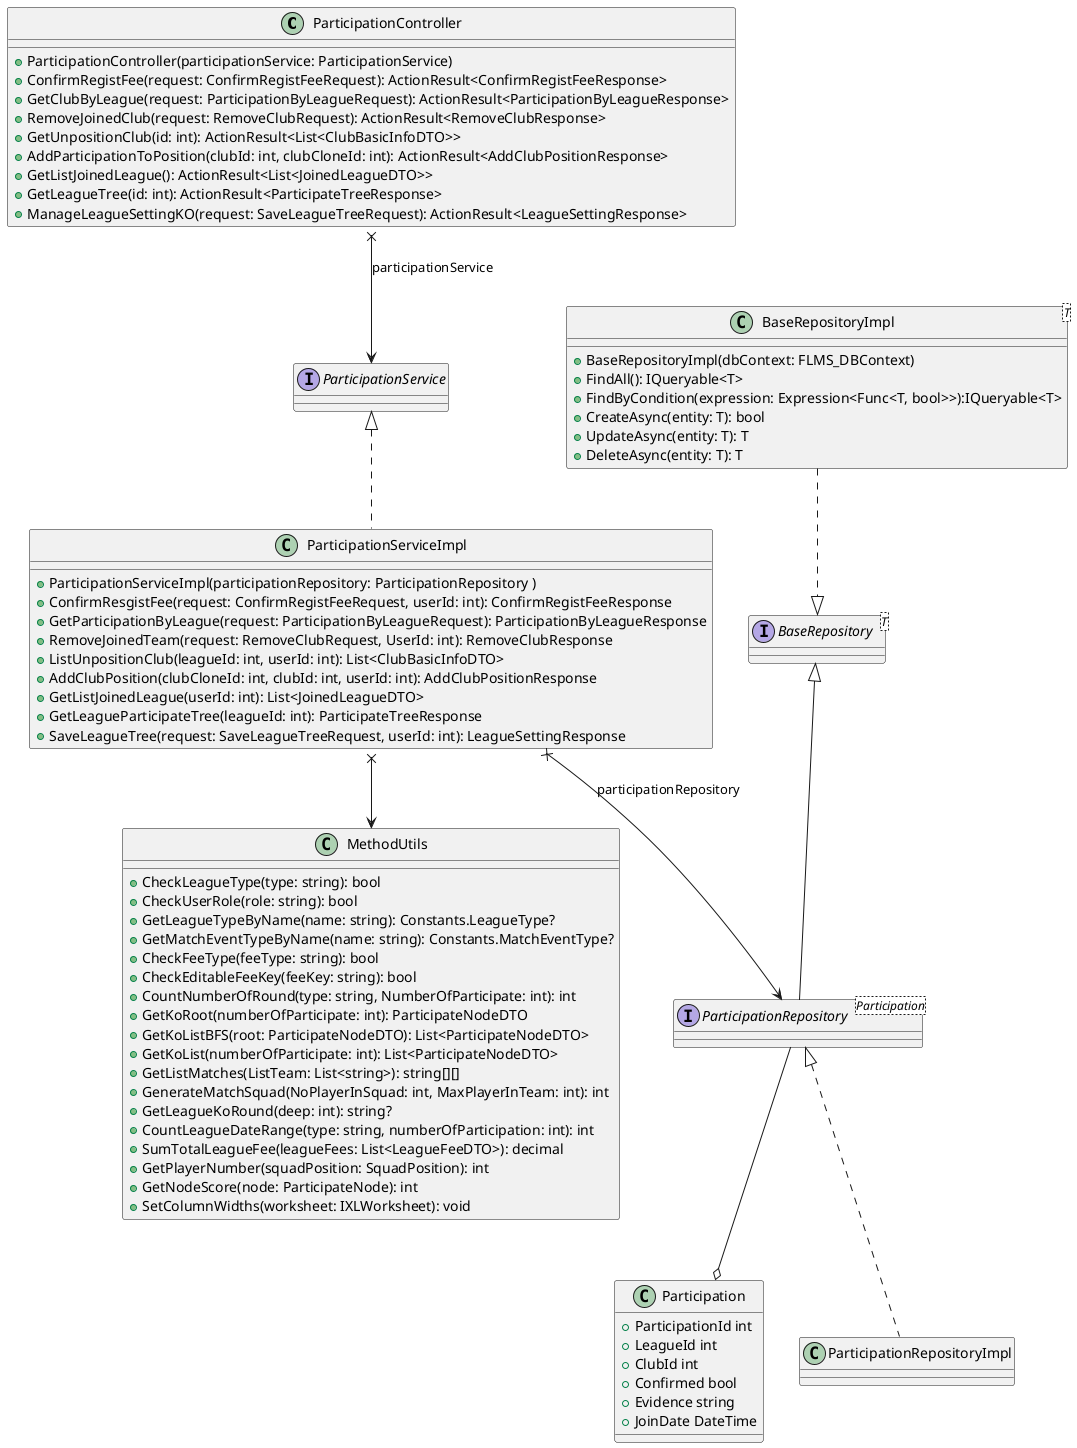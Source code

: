 @startuml classDiagram

class ParticipationController{
    +ParticipationController(participationService: ParticipationService)
    +ConfirmRegistFee(request: ConfirmRegistFeeRequest): ActionResult<ConfirmRegistFeeResponse>
    +GetClubByLeague(request: ParticipationByLeagueRequest): ActionResult<ParticipationByLeagueResponse>
    +RemoveJoinedClub(request: RemoveClubRequest): ActionResult<RemoveClubResponse>
    +GetUnpositionClub(id: int): ActionResult<List<ClubBasicInfoDTO>>
    +AddParticipationToPosition(clubId: int, clubCloneId: int): ActionResult<AddClubPositionResponse>
    +GetListJoinedLeague(): ActionResult<List<JoinedLeagueDTO>>
    +GetLeagueTree(id: int): ActionResult<ParticipateTreeResponse>
    +ManageLeagueSettingKO(request: SaveLeagueTreeRequest): ActionResult<LeagueSettingResponse>
}
ParticipationController x--> ParticipationService: participationService

interface ParticipationService

class ParticipationServiceImpl implements ParticipationService{
    +ParticipationServiceImpl(participationRepository: ParticipationRepository )
    +ConfirmResgistFee(request: ConfirmRegistFeeRequest, userId: int): ConfirmRegistFeeResponse
    +GetParticipationByLeague(request: ParticipationByLeagueRequest): ParticipationByLeagueResponse
    +RemoveJoinedTeam(request: RemoveClubRequest, UserId: int): RemoveClubResponse
    +ListUnpositionClub(leagueId: int, userId: int): List<ClubBasicInfoDTO>
    +AddClubPosition(clubCloneId: int, clubId: int, userId: int): AddClubPositionResponse
    +GetListJoinedLeague(userId: int): List<JoinedLeagueDTO>
    +GetLeagueParticipateTree(leagueId: int): ParticipateTreeResponse
    +SaveLeagueTree(request: SaveLeagueTreeRequest, userId: int): LeagueSettingResponse
}

ParticipationServiceImpl x--> ParticipationRepository: participationRepository
ParticipationServiceImpl x--> MethodUtils

interface BaseRepository<T>

class BaseRepositoryImpl<T> {
  +BaseRepositoryImpl(dbContext: FLMS_DBContext)
  +FindAll(): IQueryable<T>
  +FindByCondition(expression: Expression<Func<T, bool>>):IQueryable<T>
  +CreateAsync(entity: T): bool
  +UpdateAsync(entity: T): T
  +DeleteAsync(entity: T): T
}
BaseRepositoryImpl ..|> BaseRepository 

interface ParticipationRepository<Participation> implements BaseRepository
ParticipationRepository --o Participation

class ParticipationRepositoryImpl implements ParticipationRepository

class Participation{
    +ParticipationId int
    +LeagueId int
    +ClubId int
    +Confirmed bool
    +Evidence string 
    +JoinDate DateTime 
}

class MethodUtils{
  +CheckLeagueType(type: string): bool
  +CheckUserRole(role: string): bool
  +GetLeagueTypeByName(name: string): Constants.LeagueType?
  +GetMatchEventTypeByName(name: string): Constants.MatchEventType?
  +CheckFeeType(feeType: string): bool
  +CheckEditableFeeKey(feeKey: string): bool
  +CountNumberOfRound(type: string, NumberOfParticipate: int): int
  +GetKoRoot(numberOfParticipate: int): ParticipateNodeDTO
  +GetKoListBFS(root: ParticipateNodeDTO): List<ParticipateNodeDTO>
  +GetKoList(numberOfParticipate: int): List<ParticipateNodeDTO>
  +GetListMatches(ListTeam: List<string>): string[][]
  +GenerateMatchSquad(NoPlayerInSquad: int, MaxPlayerInTeam: int): int
  +GetLeagueKoRound(deep: int): string?
  +CountLeagueDateRange(type: string, numberOfParticipation: int): int
  +SumTotalLeagueFee(leagueFees: List<LeagueFeeDTO>): decimal
  +GetPlayerNumber(squadPosition: SquadPosition): int
  +GetNodeScore(node: ParticipateNode): int
  +SetColumnWidths(worksheet: IXLWorksheet): void
}

@enduml